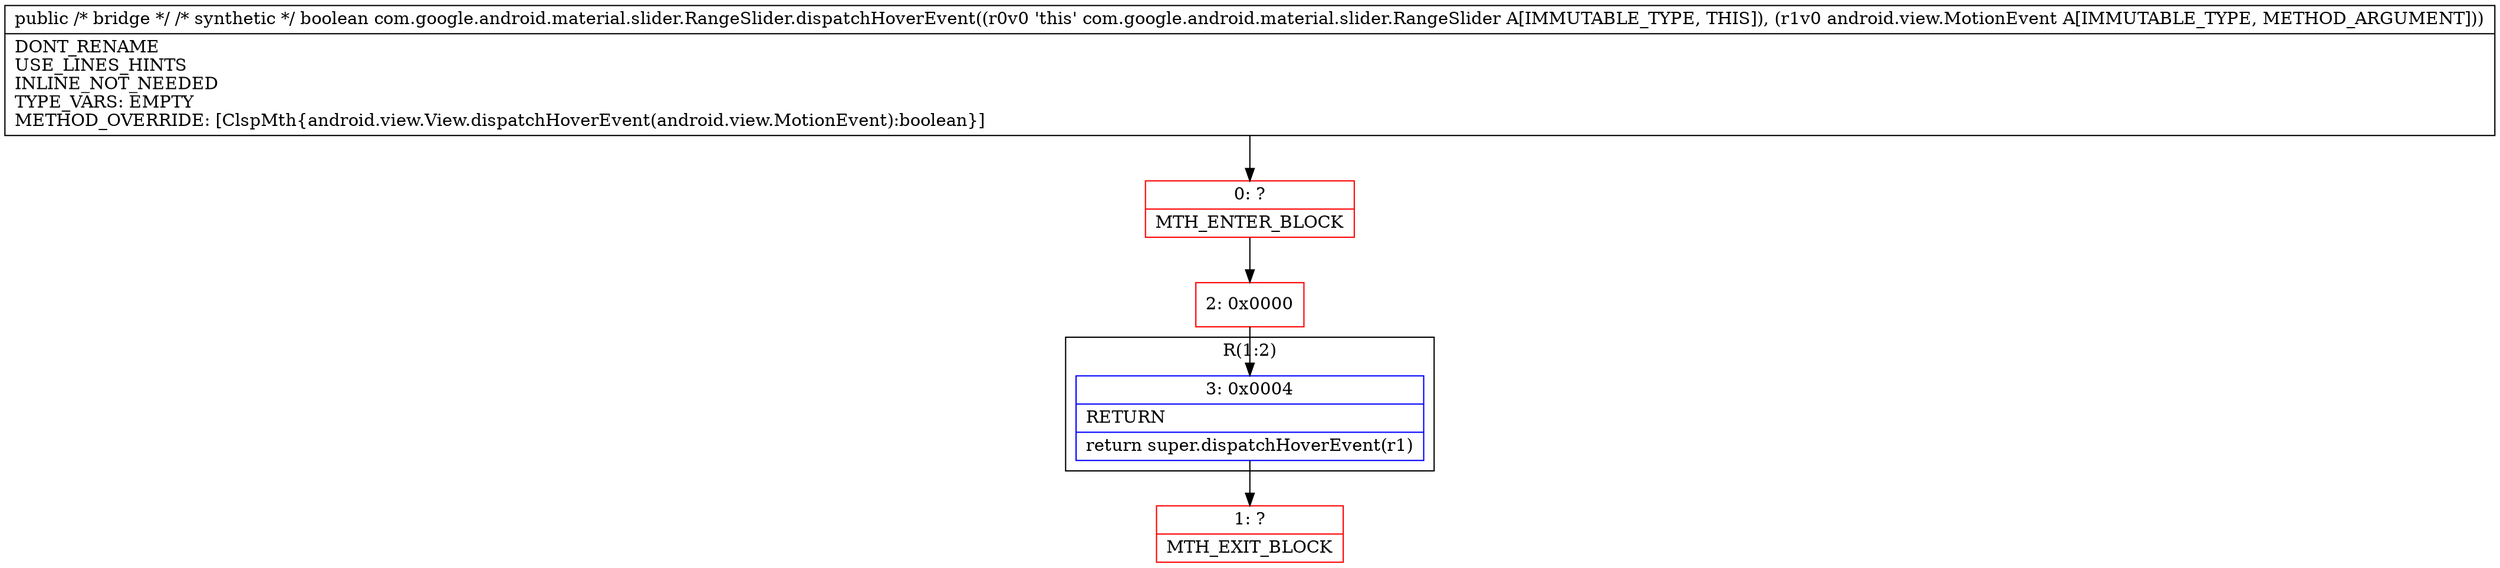 digraph "CFG forcom.google.android.material.slider.RangeSlider.dispatchHoverEvent(Landroid\/view\/MotionEvent;)Z" {
subgraph cluster_Region_75761810 {
label = "R(1:2)";
node [shape=record,color=blue];
Node_3 [shape=record,label="{3\:\ 0x0004|RETURN\l|return super.dispatchHoverEvent(r1)\l}"];
}
Node_0 [shape=record,color=red,label="{0\:\ ?|MTH_ENTER_BLOCK\l}"];
Node_2 [shape=record,color=red,label="{2\:\ 0x0000}"];
Node_1 [shape=record,color=red,label="{1\:\ ?|MTH_EXIT_BLOCK\l}"];
MethodNode[shape=record,label="{public \/* bridge *\/ \/* synthetic *\/ boolean com.google.android.material.slider.RangeSlider.dispatchHoverEvent((r0v0 'this' com.google.android.material.slider.RangeSlider A[IMMUTABLE_TYPE, THIS]), (r1v0 android.view.MotionEvent A[IMMUTABLE_TYPE, METHOD_ARGUMENT]))  | DONT_RENAME\lUSE_LINES_HINTS\lINLINE_NOT_NEEDED\lTYPE_VARS: EMPTY\lMETHOD_OVERRIDE: [ClspMth\{android.view.View.dispatchHoverEvent(android.view.MotionEvent):boolean\}]\l}"];
MethodNode -> Node_0;Node_3 -> Node_1;
Node_0 -> Node_2;
Node_2 -> Node_3;
}

